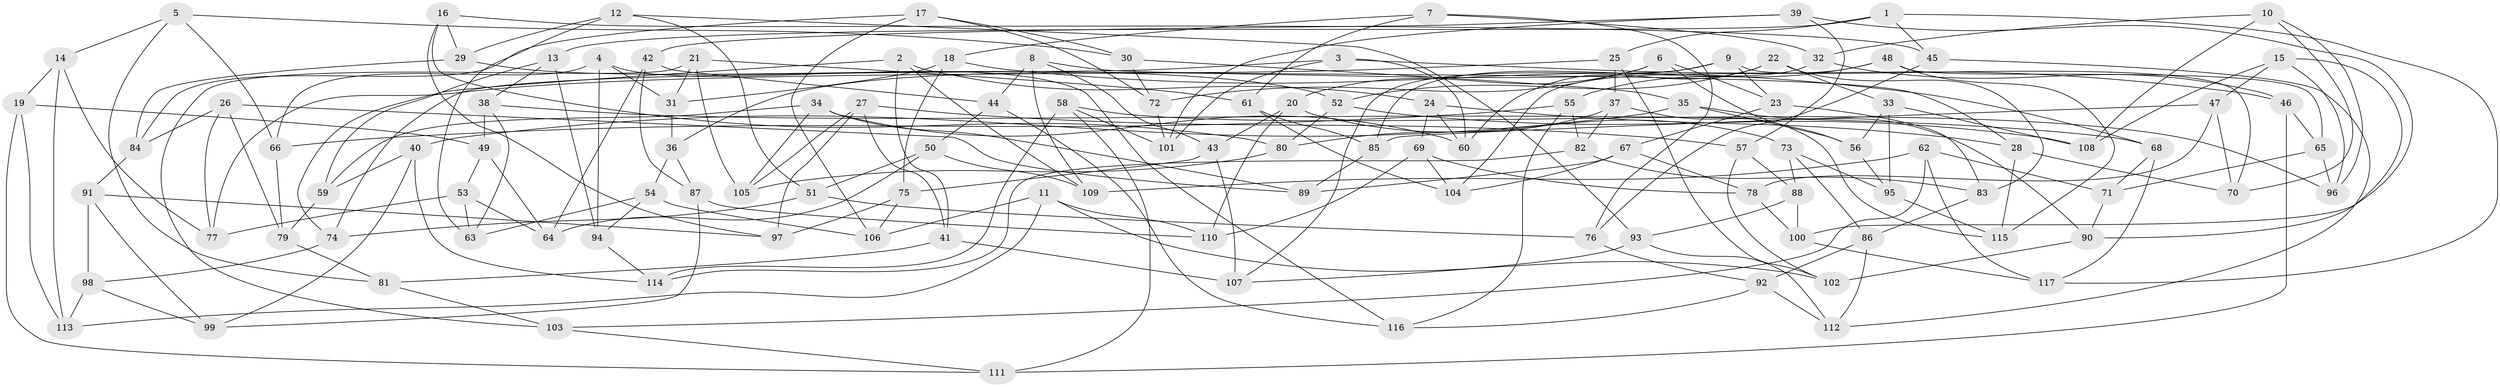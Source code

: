 // Generated by graph-tools (version 1.1) at 2025/50/03/09/25 03:50:51]
// undirected, 117 vertices, 234 edges
graph export_dot {
graph [start="1"]
  node [color=gray90,style=filled];
  1;
  2;
  3;
  4;
  5;
  6;
  7;
  8;
  9;
  10;
  11;
  12;
  13;
  14;
  15;
  16;
  17;
  18;
  19;
  20;
  21;
  22;
  23;
  24;
  25;
  26;
  27;
  28;
  29;
  30;
  31;
  32;
  33;
  34;
  35;
  36;
  37;
  38;
  39;
  40;
  41;
  42;
  43;
  44;
  45;
  46;
  47;
  48;
  49;
  50;
  51;
  52;
  53;
  54;
  55;
  56;
  57;
  58;
  59;
  60;
  61;
  62;
  63;
  64;
  65;
  66;
  67;
  68;
  69;
  70;
  71;
  72;
  73;
  74;
  75;
  76;
  77;
  78;
  79;
  80;
  81;
  82;
  83;
  84;
  85;
  86;
  87;
  88;
  89;
  90;
  91;
  92;
  93;
  94;
  95;
  96;
  97;
  98;
  99;
  100;
  101;
  102;
  103;
  104;
  105;
  106;
  107;
  108;
  109;
  110;
  111;
  112;
  113;
  114;
  115;
  116;
  117;
  1 -- 13;
  1 -- 25;
  1 -- 117;
  1 -- 45;
  2 -- 24;
  2 -- 109;
  2 -- 74;
  2 -- 41;
  3 -- 74;
  3 -- 101;
  3 -- 46;
  3 -- 60;
  4 -- 116;
  4 -- 66;
  4 -- 31;
  4 -- 94;
  5 -- 66;
  5 -- 30;
  5 -- 81;
  5 -- 14;
  6 -- 23;
  6 -- 56;
  6 -- 72;
  6 -- 20;
  7 -- 76;
  7 -- 18;
  7 -- 32;
  7 -- 61;
  8 -- 43;
  8 -- 44;
  8 -- 109;
  8 -- 28;
  9 -- 23;
  9 -- 36;
  9 -- 70;
  9 -- 107;
  10 -- 108;
  10 -- 70;
  10 -- 96;
  10 -- 32;
  11 -- 106;
  11 -- 113;
  11 -- 102;
  11 -- 110;
  12 -- 29;
  12 -- 63;
  12 -- 93;
  12 -- 51;
  13 -- 59;
  13 -- 38;
  13 -- 94;
  14 -- 19;
  14 -- 77;
  14 -- 113;
  15 -- 108;
  15 -- 90;
  15 -- 47;
  15 -- 96;
  16 -- 97;
  16 -- 80;
  16 -- 29;
  16 -- 45;
  17 -- 30;
  17 -- 72;
  17 -- 106;
  17 -- 84;
  18 -- 68;
  18 -- 31;
  18 -- 75;
  19 -- 111;
  19 -- 49;
  19 -- 113;
  20 -- 73;
  20 -- 110;
  20 -- 43;
  21 -- 103;
  21 -- 31;
  21 -- 61;
  21 -- 105;
  22 -- 83;
  22 -- 33;
  22 -- 52;
  22 -- 60;
  23 -- 67;
  23 -- 83;
  24 -- 28;
  24 -- 60;
  24 -- 69;
  25 -- 37;
  25 -- 77;
  25 -- 102;
  26 -- 84;
  26 -- 79;
  26 -- 89;
  26 -- 77;
  27 -- 57;
  27 -- 41;
  27 -- 105;
  27 -- 97;
  28 -- 70;
  28 -- 115;
  29 -- 52;
  29 -- 84;
  30 -- 72;
  30 -- 35;
  31 -- 36;
  32 -- 85;
  32 -- 46;
  33 -- 95;
  33 -- 108;
  33 -- 56;
  34 -- 59;
  34 -- 105;
  34 -- 60;
  34 -- 89;
  35 -- 40;
  35 -- 90;
  35 -- 56;
  36 -- 87;
  36 -- 54;
  37 -- 82;
  37 -- 115;
  37 -- 80;
  38 -- 68;
  38 -- 63;
  38 -- 49;
  39 -- 100;
  39 -- 101;
  39 -- 42;
  39 -- 57;
  40 -- 114;
  40 -- 59;
  40 -- 99;
  41 -- 107;
  41 -- 81;
  42 -- 87;
  42 -- 64;
  42 -- 44;
  43 -- 75;
  43 -- 107;
  44 -- 50;
  44 -- 116;
  45 -- 112;
  45 -- 76;
  46 -- 65;
  46 -- 111;
  47 -- 78;
  47 -- 70;
  47 -- 85;
  48 -- 55;
  48 -- 65;
  48 -- 104;
  48 -- 115;
  49 -- 64;
  49 -- 53;
  50 -- 51;
  50 -- 109;
  50 -- 64;
  51 -- 76;
  51 -- 74;
  52 -- 108;
  52 -- 80;
  53 -- 77;
  53 -- 63;
  53 -- 64;
  54 -- 63;
  54 -- 106;
  54 -- 94;
  55 -- 82;
  55 -- 116;
  55 -- 66;
  56 -- 95;
  57 -- 88;
  57 -- 102;
  58 -- 96;
  58 -- 101;
  58 -- 111;
  58 -- 114;
  59 -- 79;
  61 -- 85;
  61 -- 104;
  62 -- 71;
  62 -- 117;
  62 -- 103;
  62 -- 109;
  65 -- 71;
  65 -- 96;
  66 -- 79;
  67 -- 89;
  67 -- 78;
  67 -- 104;
  68 -- 117;
  68 -- 71;
  69 -- 110;
  69 -- 78;
  69 -- 104;
  71 -- 90;
  72 -- 101;
  73 -- 86;
  73 -- 95;
  73 -- 88;
  74 -- 98;
  75 -- 106;
  75 -- 97;
  76 -- 92;
  78 -- 100;
  79 -- 81;
  80 -- 105;
  81 -- 103;
  82 -- 114;
  82 -- 83;
  83 -- 86;
  84 -- 91;
  85 -- 89;
  86 -- 112;
  86 -- 92;
  87 -- 110;
  87 -- 99;
  88 -- 100;
  88 -- 93;
  90 -- 102;
  91 -- 97;
  91 -- 99;
  91 -- 98;
  92 -- 112;
  92 -- 116;
  93 -- 112;
  93 -- 107;
  94 -- 114;
  95 -- 115;
  98 -- 99;
  98 -- 113;
  100 -- 117;
  103 -- 111;
}
